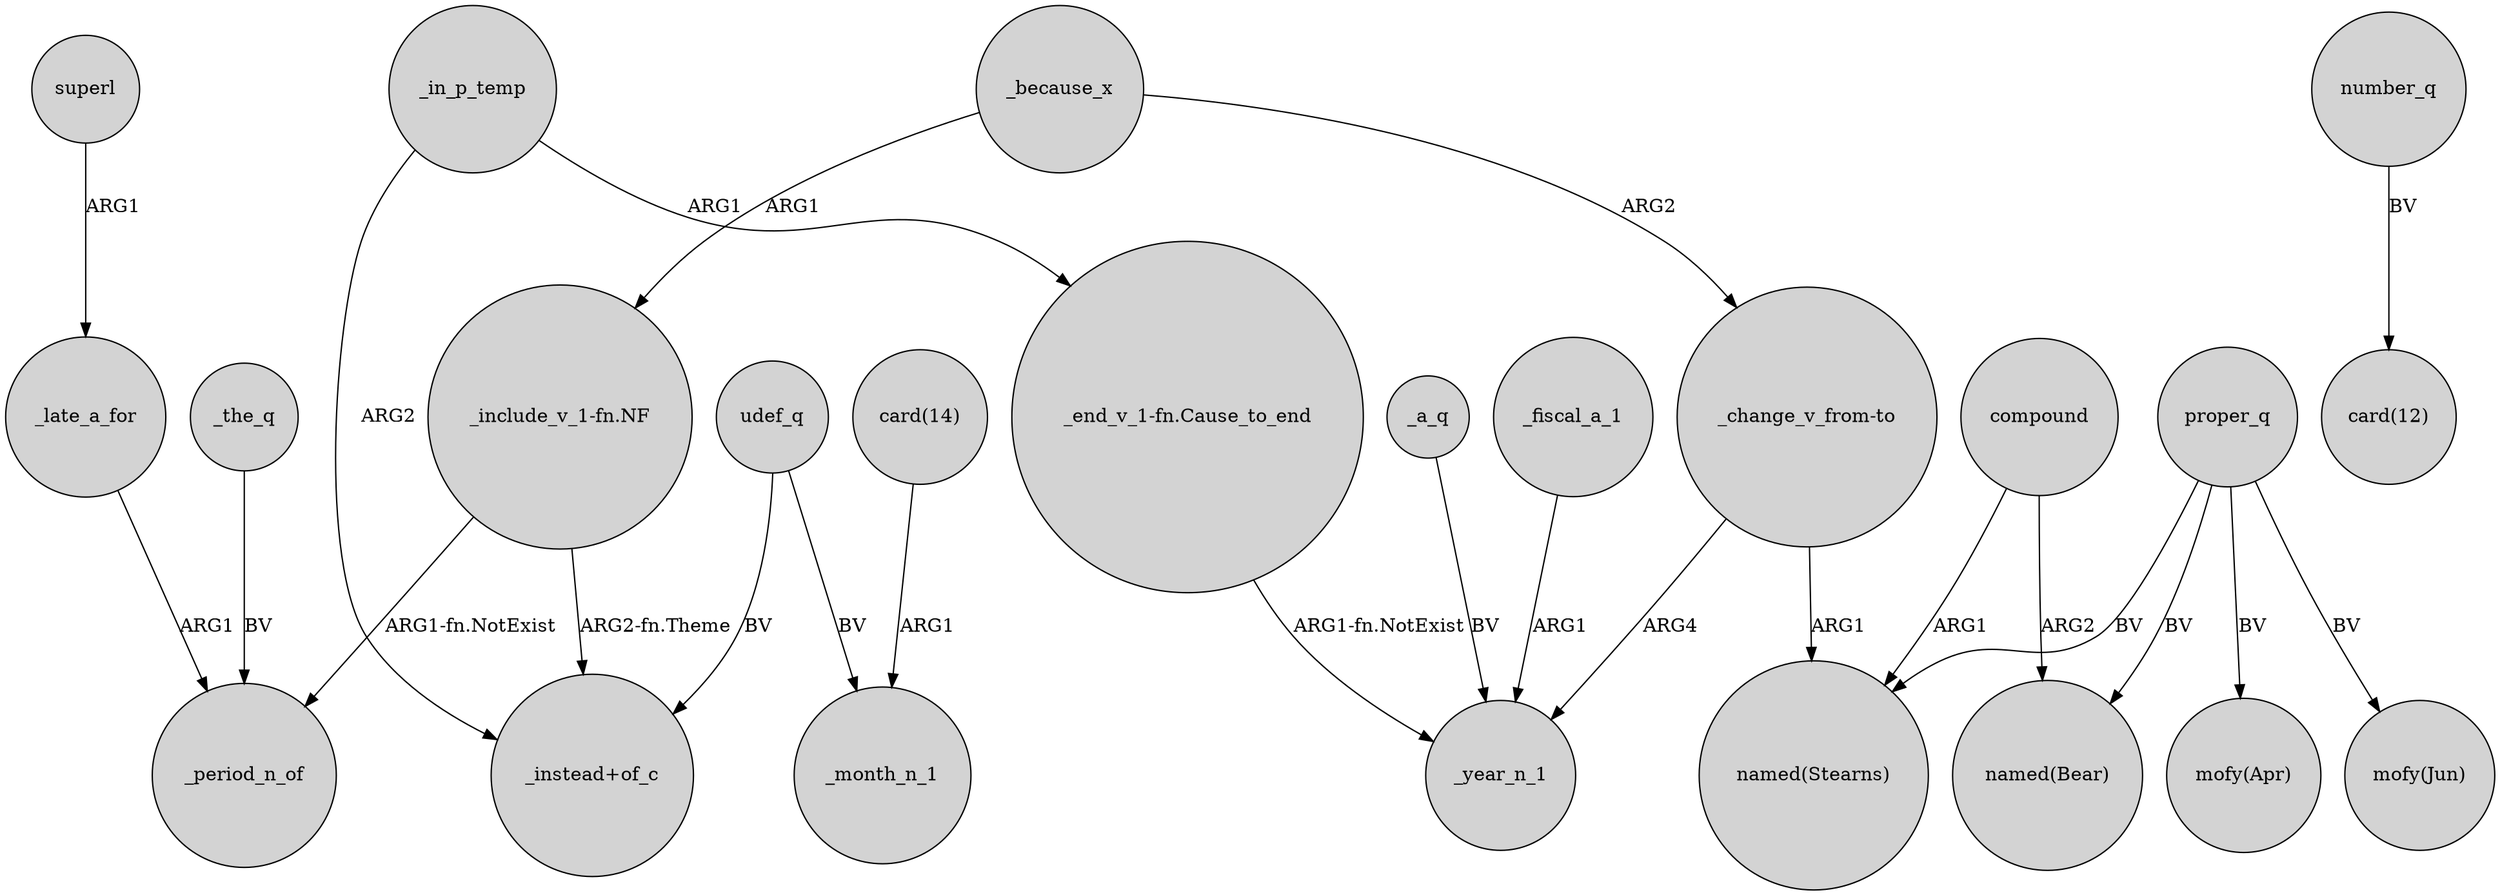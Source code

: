 digraph {
	node [shape=circle style=filled]
	udef_q -> "_instead+of_c" [label=BV]
	"_change_v_from-to" -> _year_n_1 [label=ARG4]
	_late_a_for -> _period_n_of [label=ARG1]
	"_change_v_from-to" -> "named(Stearns)" [label=ARG1]
	"_include_v_1-fn.NF" -> _period_n_of [label="ARG1-fn.NotExist"]
	compound -> "named(Bear)" [label=ARG2]
	superl -> _late_a_for [label=ARG1]
	compound -> "named(Stearns)" [label=ARG1]
	proper_q -> "mofy(Jun)" [label=BV]
	_in_p_temp -> "_instead+of_c" [label=ARG2]
	proper_q -> "mofy(Apr)" [label=BV]
	udef_q -> _month_n_1 [label=BV]
	"_include_v_1-fn.NF" -> "_instead+of_c" [label="ARG2-fn.Theme"]
	_the_q -> _period_n_of [label=BV]
	proper_q -> "named(Bear)" [label=BV]
	proper_q -> "named(Stearns)" [label=BV]
	number_q -> "card(12)" [label=BV]
	_because_x -> "_change_v_from-to" [label=ARG2]
	"card(14)" -> _month_n_1 [label=ARG1]
	_in_p_temp -> "_end_v_1-fn.Cause_to_end" [label=ARG1]
	_because_x -> "_include_v_1-fn.NF" [label=ARG1]
	_a_q -> _year_n_1 [label=BV]
	_fiscal_a_1 -> _year_n_1 [label=ARG1]
	"_end_v_1-fn.Cause_to_end" -> _year_n_1 [label="ARG1-fn.NotExist"]
}
